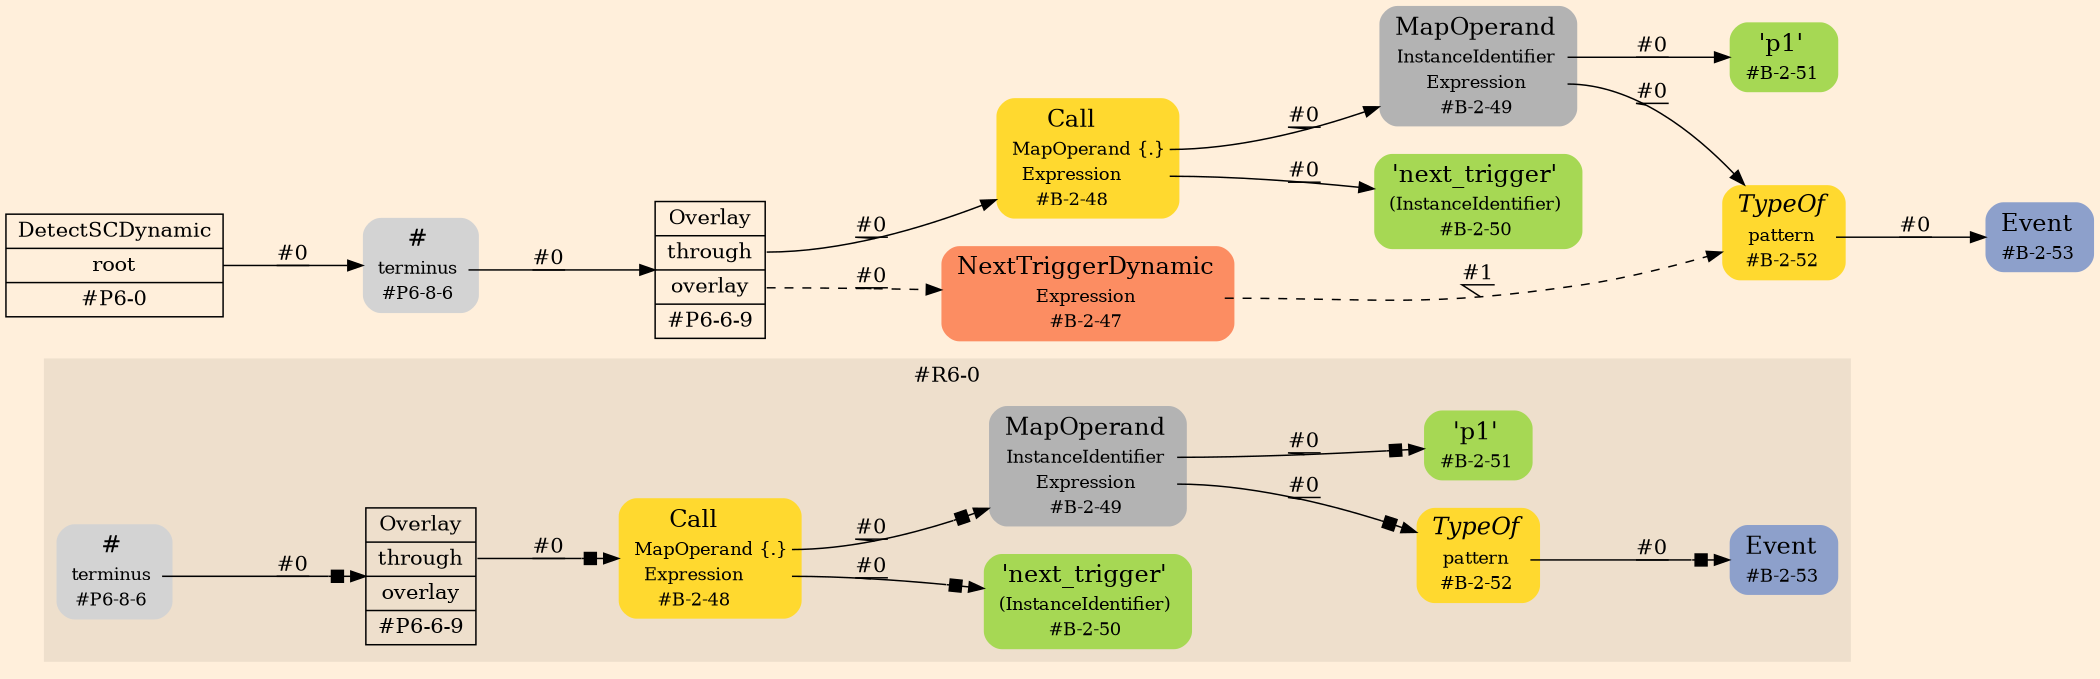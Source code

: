 digraph Inferno {
graph [
    rankdir = "LR"
    ranksep = 1.0
    size = "14,20"
    bgcolor = antiquewhite1
    color = black
    fontcolor = black
];
node [
];

// -------------------- figure #R6-0 --------------------
subgraph "cluster#R6-0" {
    label = "#R6-0"
    style = "filled"
    color = antiquewhite2
    "#R6-0 / #B-2-53" [
        shape = "plaintext"
        fillcolor = "/set28/3"
        label = <<TABLE BORDER="0" CELLBORDER="0" CELLSPACING="0">
         <TR><TD><FONT POINT-SIZE="16.0">Event</FONT></TD><TD></TD></TR>
         <TR><TD>#B-2-53</TD><TD PORT="port0"></TD></TR>
        </TABLE>>
        style = "rounded,filled"
        fontsize = "12"
    ];
    
    "#R6-0 / #B-2-51" [
        shape = "plaintext"
        fillcolor = "/set28/5"
        label = <<TABLE BORDER="0" CELLBORDER="0" CELLSPACING="0">
         <TR><TD><FONT POINT-SIZE="16.0">'p1'</FONT></TD><TD></TD></TR>
         <TR><TD>#B-2-51</TD><TD PORT="port0"></TD></TR>
        </TABLE>>
        style = "rounded,filled"
        fontsize = "12"
    ];
    
    "#R6-0 / #B-2-52" [
        shape = "plaintext"
        fillcolor = "/set28/6"
        label = <<TABLE BORDER="0" CELLBORDER="0" CELLSPACING="0">
         <TR><TD><FONT POINT-SIZE="16.0"><I>TypeOf</I></FONT></TD><TD></TD></TR>
         <TR><TD>pattern</TD><TD PORT="port0"></TD></TR>
         <TR><TD>#B-2-52</TD><TD PORT="port1"></TD></TR>
        </TABLE>>
        style = "rounded,filled"
        fontsize = "12"
    ];
    
    "#R6-0 / #P6-6-9" [
        shape = "record"
        fillcolor = antiquewhite2
        label = "<fixed> Overlay | <port0> through | <port1> overlay | <port2> #P6-6-9"
        style = "filled"
        fontsize = "14"
        color = black
        fontcolor = black
    ];
    
    "#R6-0 / #P6-8-6" [
        shape = "plaintext"
        label = <<TABLE BORDER="0" CELLBORDER="0" CELLSPACING="0">
         <TR><TD><FONT POINT-SIZE="16.0">#</FONT></TD><TD></TD></TR>
         <TR><TD>terminus</TD><TD PORT="port0"></TD></TR>
         <TR><TD>#P6-8-6</TD><TD PORT="port1"></TD></TR>
        </TABLE>>
        style = "rounded,filled"
        fontsize = "12"
    ];
    
    "#R6-0 / #B-2-50" [
        shape = "plaintext"
        fillcolor = "/set28/5"
        label = <<TABLE BORDER="0" CELLBORDER="0" CELLSPACING="0">
         <TR><TD><FONT POINT-SIZE="16.0">'next_trigger'</FONT></TD><TD></TD></TR>
         <TR><TD>(InstanceIdentifier)</TD><TD PORT="port0"></TD></TR>
         <TR><TD>#B-2-50</TD><TD PORT="port1"></TD></TR>
        </TABLE>>
        style = "rounded,filled"
        fontsize = "12"
    ];
    
    "#R6-0 / #B-2-49" [
        shape = "plaintext"
        fillcolor = "/set28/8"
        label = <<TABLE BORDER="0" CELLBORDER="0" CELLSPACING="0">
         <TR><TD><FONT POINT-SIZE="16.0">MapOperand</FONT></TD><TD></TD></TR>
         <TR><TD>InstanceIdentifier</TD><TD PORT="port0"></TD></TR>
         <TR><TD>Expression</TD><TD PORT="port1"></TD></TR>
         <TR><TD>#B-2-49</TD><TD PORT="port2"></TD></TR>
        </TABLE>>
        style = "rounded,filled"
        fontsize = "12"
    ];
    
    "#R6-0 / #B-2-48" [
        shape = "plaintext"
        fillcolor = "/set28/6"
        label = <<TABLE BORDER="0" CELLBORDER="0" CELLSPACING="0">
         <TR><TD><FONT POINT-SIZE="16.0">Call</FONT></TD><TD></TD></TR>
         <TR><TD>MapOperand</TD><TD PORT="port0">{.}</TD></TR>
         <TR><TD>Expression</TD><TD PORT="port1"></TD></TR>
         <TR><TD>#B-2-48</TD><TD PORT="port2"></TD></TR>
        </TABLE>>
        style = "rounded,filled"
        fontsize = "12"
    ];
    
}


// -------------------- transformation figure --------------------
"CR#P6-0" [
    shape = "record"
    fillcolor = antiquewhite1
    label = "<fixed> DetectSCDynamic | <port0> root | <port1> #P6-0"
    style = "filled"
    fontsize = "14"
    color = black
    fontcolor = black
];

"#P6-8-6" [
    shape = "plaintext"
    label = <<TABLE BORDER="0" CELLBORDER="0" CELLSPACING="0">
     <TR><TD><FONT POINT-SIZE="16.0">#</FONT></TD><TD></TD></TR>
     <TR><TD>terminus</TD><TD PORT="port0"></TD></TR>
     <TR><TD>#P6-8-6</TD><TD PORT="port1"></TD></TR>
    </TABLE>>
    style = "rounded,filled"
    fontsize = "12"
];

"#P6-6-9" [
    shape = "record"
    fillcolor = antiquewhite1
    label = "<fixed> Overlay | <port0> through | <port1> overlay | <port2> #P6-6-9"
    style = "filled"
    fontsize = "14"
    color = black
    fontcolor = black
];

"#B-2-48" [
    shape = "plaintext"
    fillcolor = "/set28/6"
    label = <<TABLE BORDER="0" CELLBORDER="0" CELLSPACING="0">
     <TR><TD><FONT POINT-SIZE="16.0">Call</FONT></TD><TD></TD></TR>
     <TR><TD>MapOperand</TD><TD PORT="port0">{.}</TD></TR>
     <TR><TD>Expression</TD><TD PORT="port1"></TD></TR>
     <TR><TD>#B-2-48</TD><TD PORT="port2"></TD></TR>
    </TABLE>>
    style = "rounded,filled"
    fontsize = "12"
];

"#B-2-49" [
    shape = "plaintext"
    fillcolor = "/set28/8"
    label = <<TABLE BORDER="0" CELLBORDER="0" CELLSPACING="0">
     <TR><TD><FONT POINT-SIZE="16.0">MapOperand</FONT></TD><TD></TD></TR>
     <TR><TD>InstanceIdentifier</TD><TD PORT="port0"></TD></TR>
     <TR><TD>Expression</TD><TD PORT="port1"></TD></TR>
     <TR><TD>#B-2-49</TD><TD PORT="port2"></TD></TR>
    </TABLE>>
    style = "rounded,filled"
    fontsize = "12"
];

"#B-2-51" [
    shape = "plaintext"
    fillcolor = "/set28/5"
    label = <<TABLE BORDER="0" CELLBORDER="0" CELLSPACING="0">
     <TR><TD><FONT POINT-SIZE="16.0">'p1'</FONT></TD><TD></TD></TR>
     <TR><TD>#B-2-51</TD><TD PORT="port0"></TD></TR>
    </TABLE>>
    style = "rounded,filled"
    fontsize = "12"
];

"#B-2-52" [
    shape = "plaintext"
    fillcolor = "/set28/6"
    label = <<TABLE BORDER="0" CELLBORDER="0" CELLSPACING="0">
     <TR><TD><FONT POINT-SIZE="16.0"><I>TypeOf</I></FONT></TD><TD></TD></TR>
     <TR><TD>pattern</TD><TD PORT="port0"></TD></TR>
     <TR><TD>#B-2-52</TD><TD PORT="port1"></TD></TR>
    </TABLE>>
    style = "rounded,filled"
    fontsize = "12"
];

"#B-2-53" [
    shape = "plaintext"
    fillcolor = "/set28/3"
    label = <<TABLE BORDER="0" CELLBORDER="0" CELLSPACING="0">
     <TR><TD><FONT POINT-SIZE="16.0">Event</FONT></TD><TD></TD></TR>
     <TR><TD>#B-2-53</TD><TD PORT="port0"></TD></TR>
    </TABLE>>
    style = "rounded,filled"
    fontsize = "12"
];

"#B-2-50" [
    shape = "plaintext"
    fillcolor = "/set28/5"
    label = <<TABLE BORDER="0" CELLBORDER="0" CELLSPACING="0">
     <TR><TD><FONT POINT-SIZE="16.0">'next_trigger'</FONT></TD><TD></TD></TR>
     <TR><TD>(InstanceIdentifier)</TD><TD PORT="port0"></TD></TR>
     <TR><TD>#B-2-50</TD><TD PORT="port1"></TD></TR>
    </TABLE>>
    style = "rounded,filled"
    fontsize = "12"
];

"#B-2-47" [
    shape = "plaintext"
    fillcolor = "/set28/2"
    label = <<TABLE BORDER="0" CELLBORDER="0" CELLSPACING="0">
     <TR><TD><FONT POINT-SIZE="16.0">NextTriggerDynamic</FONT></TD><TD></TD></TR>
     <TR><TD>Expression</TD><TD PORT="port0"></TD></TR>
     <TR><TD>#B-2-47</TD><TD PORT="port1"></TD></TR>
    </TABLE>>
    style = "rounded,filled"
    fontsize = "12"
];


// -------------------- links --------------------
// links for block CR#P6-0
"CR#P6-0":port0 -> "#P6-8-6" [
    style="solid"
    label = "#0"
    decorate = true
    color = black
    fontcolor = black
];

// links for block #P6-8-6
"#P6-8-6":port0 -> "#P6-6-9" [
    style="solid"
    label = "#0"
    decorate = true
    color = black
    fontcolor = black
];

// links for block #P6-6-9
"#P6-6-9":port0 -> "#B-2-48" [
    style="solid"
    label = "#0"
    decorate = true
    color = black
    fontcolor = black
];

"#P6-6-9":port1 -> "#B-2-47" [
    style="dashed"
    label = "#0"
    decorate = true
    color = black
    fontcolor = black
];

// links for block #B-2-48
"#B-2-48":port0 -> "#B-2-49" [
    style="solid"
    label = "#0"
    decorate = true
    color = black
    fontcolor = black
];

"#B-2-48":port1 -> "#B-2-50" [
    style="solid"
    label = "#0"
    decorate = true
    color = black
    fontcolor = black
];

// links for block #B-2-49
"#B-2-49":port0 -> "#B-2-51" [
    style="solid"
    label = "#0"
    decorate = true
    color = black
    fontcolor = black
];

"#B-2-49":port1 -> "#B-2-52" [
    style="solid"
    label = "#0"
    decorate = true
    color = black
    fontcolor = black
];

// links for block #B-2-51
// links for block #B-2-52
"#B-2-52":port0 -> "#B-2-53" [
    style="solid"
    label = "#0"
    decorate = true
    color = black
    fontcolor = black
];

// links for block #B-2-53
// links for block #B-2-50
// links for block #B-2-47
"#B-2-47":port0 -> "#B-2-52" [
    style="dashed"
    label = "#1"
    decorate = true
    color = black
    fontcolor = black
];

// links for block #R6-0 / #B-2-53
// links for block #R6-0 / #B-2-51
// links for block #R6-0 / #B-2-52
"#R6-0 / #B-2-52":port0 -> "#R6-0 / #B-2-53" [
    style="solid"
    arrowhead="normalnonebox"
    label = "#0"
    decorate = true
    color = black
    fontcolor = black
];

// links for block #R6-0 / #P6-6-9
"#R6-0 / #P6-6-9":port0 -> "#R6-0 / #B-2-48" [
    style="solid"
    arrowhead="normalnonebox"
    label = "#0"
    decorate = true
    color = black
    fontcolor = black
];

// links for block #R6-0 / #P6-8-6
"#R6-0 / #P6-8-6":port0 -> "#R6-0 / #P6-6-9" [
    style="solid"
    arrowhead="normalnonebox"
    label = "#0"
    decorate = true
    color = black
    fontcolor = black
];

// links for block #R6-0 / #B-2-50
// links for block #R6-0 / #B-2-49
"#R6-0 / #B-2-49":port0 -> "#R6-0 / #B-2-51" [
    style="solid"
    arrowhead="normalnonebox"
    label = "#0"
    decorate = true
    color = black
    fontcolor = black
];

"#R6-0 / #B-2-49":port1 -> "#R6-0 / #B-2-52" [
    style="solid"
    arrowhead="normalnonebox"
    label = "#0"
    decorate = true
    color = black
    fontcolor = black
];

// links for block #R6-0 / #B-2-48
"#R6-0 / #B-2-48":port0 -> "#R6-0 / #B-2-49" [
    style="solid"
    arrowhead="normalnonebox"
    label = "#0"
    decorate = true
    color = black
    fontcolor = black
];

"#R6-0 / #B-2-48":port1 -> "#R6-0 / #B-2-50" [
    style="solid"
    arrowhead="normalnonebox"
    label = "#0"
    decorate = true
    color = black
    fontcolor = black
];

}
